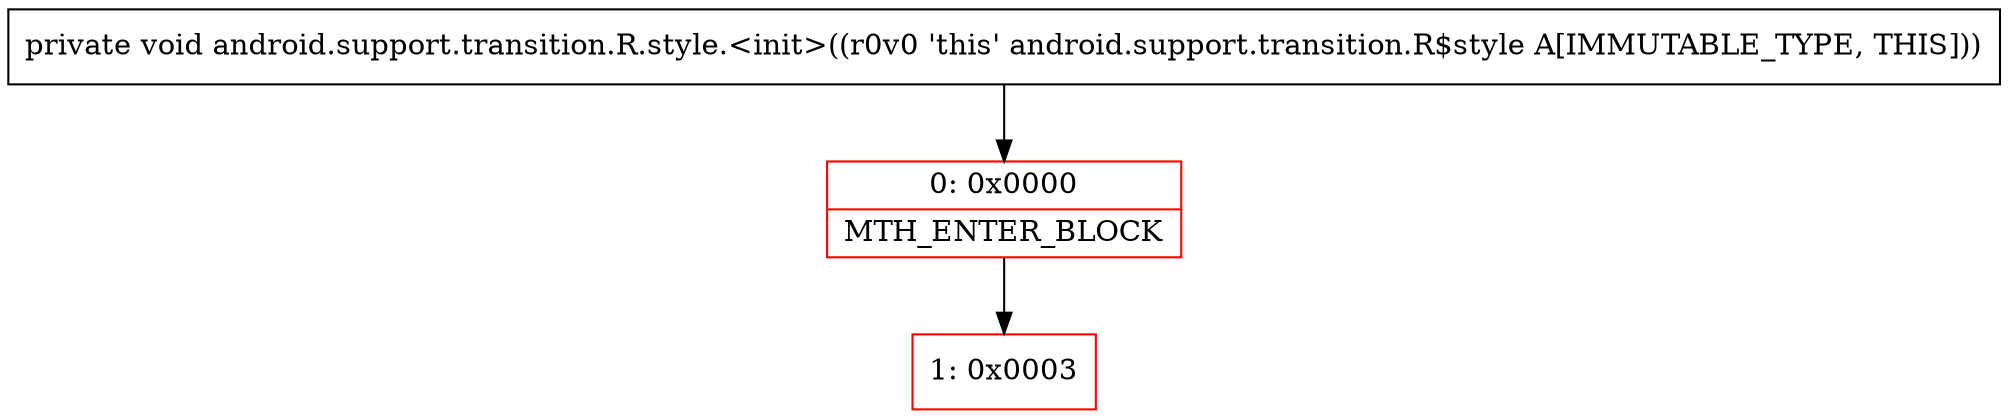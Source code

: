 digraph "CFG forandroid.support.transition.R.style.\<init\>()V" {
subgraph cluster_Region_1309458580 {
label = "R(0)";
node [shape=record,color=blue];
}
Node_0 [shape=record,color=red,label="{0\:\ 0x0000|MTH_ENTER_BLOCK\l}"];
Node_1 [shape=record,color=red,label="{1\:\ 0x0003}"];
MethodNode[shape=record,label="{private void android.support.transition.R.style.\<init\>((r0v0 'this' android.support.transition.R$style A[IMMUTABLE_TYPE, THIS])) }"];
MethodNode -> Node_0;
Node_0 -> Node_1;
}

